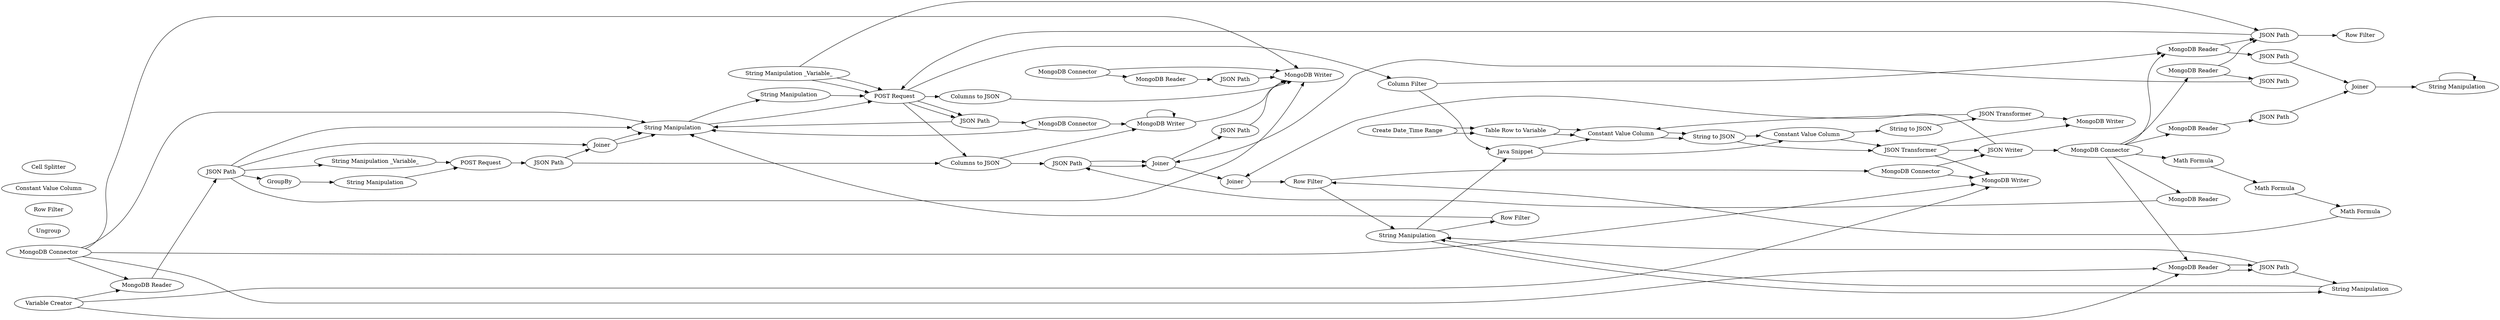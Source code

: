 digraph {
	1 [label="Variable Creator"]
	264 [label="MongoDB Connector"]
	266 [label="MongoDB Reader"]
	269 [label="JSON Path"]
	271 [label="POST Request"]
	273 [label="String Manipulation"]
	274 [label=GroupBy]
	275 [label="JSON Path"]
	276 [label=Joiner]
	284 [label="String Manipulation _Variable_"]
	64 [label="Java Snippet"]
	279 [label="POST Request"]
	280 [label="String Manipulation"]
	283 [label="String Manipulation _Variable_"]
	285 [label="JSON Path"]
	287 [label=Ungroup]
	288 [label="Row Filter"]
	289 [label="MongoDB Writer"]
	291 [label="Column Filter"]
	292 [label="Row Filter"]
	293 [label="JSON Path"]
	295 [label=Ungroup]
	296 [label="Row Filter"]
	297 [label="JSON Path"]
	298 [label="String Manipulation"]
	320 [label="Constant Value Column"]
	321 [label="String to JSON"]
	322 [label="JSON Transformer"]
	323 [label="Create Date_Time Range"]
	324 [label="Table Row to Variable"]
	325 [label="String Manipulation"]
	326 [label="MongoDB Connector"]
	279 [label="POST Request"]
	280 [label="String Manipulation"]
	285 [label="JSON Path"]
	286 [label="String Manipulation"]
	291 [label="MongoDB Writer"]
	292 [label="MongoDB Connector"]
	293 [label="Columns to JSON"]
	279 [label="POST Request"]
	283 [label="String Manipulation _Variable_"]
	298 [label="Constant Value Column"]
	299 [label="JSON Transformer"]
	300 [label="String to JSON"]
	303 [label="MongoDB Writer"]
	304 [label="Columns to JSON"]
	305 [label="Column Filter"]
	306 [label="MongoDB Connector"]
	307 [label="MongoDB Reader"]
	308 [label="JSON Path"]
	309 [label="Row Filter"]
	64 [label="Java Snippet"]
	294 [label="MongoDB Reader"]
	295 [label="JSON Path"]
	296 [label=Joiner]
	299 [label="JSON Path"]
	300 [label="MongoDB Reader"]
	301 [label="JSON Path"]
	302 [label=Joiner]
	320 [label="Constant Value Column"]
	321 [label="String to JSON"]
	322 [label="JSON Transformer"]
	323 [label="Create Date_Time Range"]
	324 [label="Table Row to Variable"]
	325 [label="Constant Value Column"]
	326 [label="JSON Transformer"]
	327 [label="String to JSON"]
	328 [label="MongoDB Writer"]
	329 [label="MongoDB Reader"]
	330 [label="JSON Path"]
	331 [label=Joiner]
	333 [label=GroupBy]
	334 [label="MongoDB Reader"]
	335 [label="JSON Path"]
	336 [label="MongoDB Reader"]
	337 [label="JSON Path"]
	338 [label=Joiner]
	340 [label="String Manipulation"]
	341 [label="Cell Splitter"]
	342 [label="Math Formula"]
	343 [label="Math Formula"]
	344 [label="Math Formula"]
	345 [label="Math Formula"]
	346 [label="String Manipulation"]
	347 [label="JSON Transformer"]
	348 [label="Column Filter"]
	342 [label="MongoDB Connector"]
	346 [label="Row Filter"]
	347 [label="MongoDB Connector"]
	348 [label="JSON Writer"]
	329 [label="MongoDB Reader"]
	330 [label="JSON Path"]
	331 [label="String Manipulation"]
	332 [label="Row Filter"]
	333 [label="String Manipulation"]
	64 -> 320
	279 -> 285
	279 -> 293
	280 -> 279
	283 -> 279
	285 -> 292
	291 -> 291
	285 -> 280
	292 -> 280
	293 -> 295
	295 -> 296
	296 -> 297
	297 -> 303
	305 -> 64
	320 -> 321
	321 -> 325
	322 -> 289
	323 -> 324
	324 -> 320
	325 -> 322
	326 -> 289
	279 -> 285
	280 -> 286
	286 -> 279
	279 -> 305
	279 -> 304
	283 -> 279
	283 -> 299
	305 -> 300
	299 -> 279
	299 -> 309
	300 -> 299
	304 -> 303
	306 -> 307
	306 -> 303
	307 -> 308
	308 -> 303
	340 -> 340
	348 -> 342
	342 -> 343
	343 -> 344
	344 -> 345
	345 -> 346
	346 -> 347
	347 -> 348
	64 -> 325
	294 -> 295
	295 -> 296
	296 -> 302
	300 -> 301
	301 -> 338
	302 -> 346
	320 -> 321
	321 -> 322
	322 -> 328
	322 -> 348
	323 -> 324
	324 -> 320
	325 -> 327
	326 -> 320
	327 -> 326
	329 -> 330
	330 -> 333
	331 -> 64
	333 -> 331
	334 -> 335
	334 -> 299
	335 -> 296
	336 -> 337
	337 -> 338
	338 -> 340
	348 -> 302
	342 -> 336
	342 -> 334
	342 -> 329
	342 -> 294
	342 -> 300
	346 -> 331
	347 -> 328
	1 -> 329
	1 -> 328
	1 -> 266
	264 -> 328
	264 -> 329
	264 -> 266
	264 -> 280
	264 -> 303
	266 -> 269
	269 -> 284
	269 -> 280
	269 -> 276
	269 -> 274
	269 -> 303
	271 -> 275
	273 -> 271
	274 -> 273
	275 -> 276
	275 -> 293
	276 -> 280
	276 -> 280
	284 -> 271
	291 -> 303
	292 -> 291
	293 -> 291
	329 -> 330
	330 -> 331
	331 -> 333
	331 -> 332
	332 -> 280
	rankdir=LR
}
